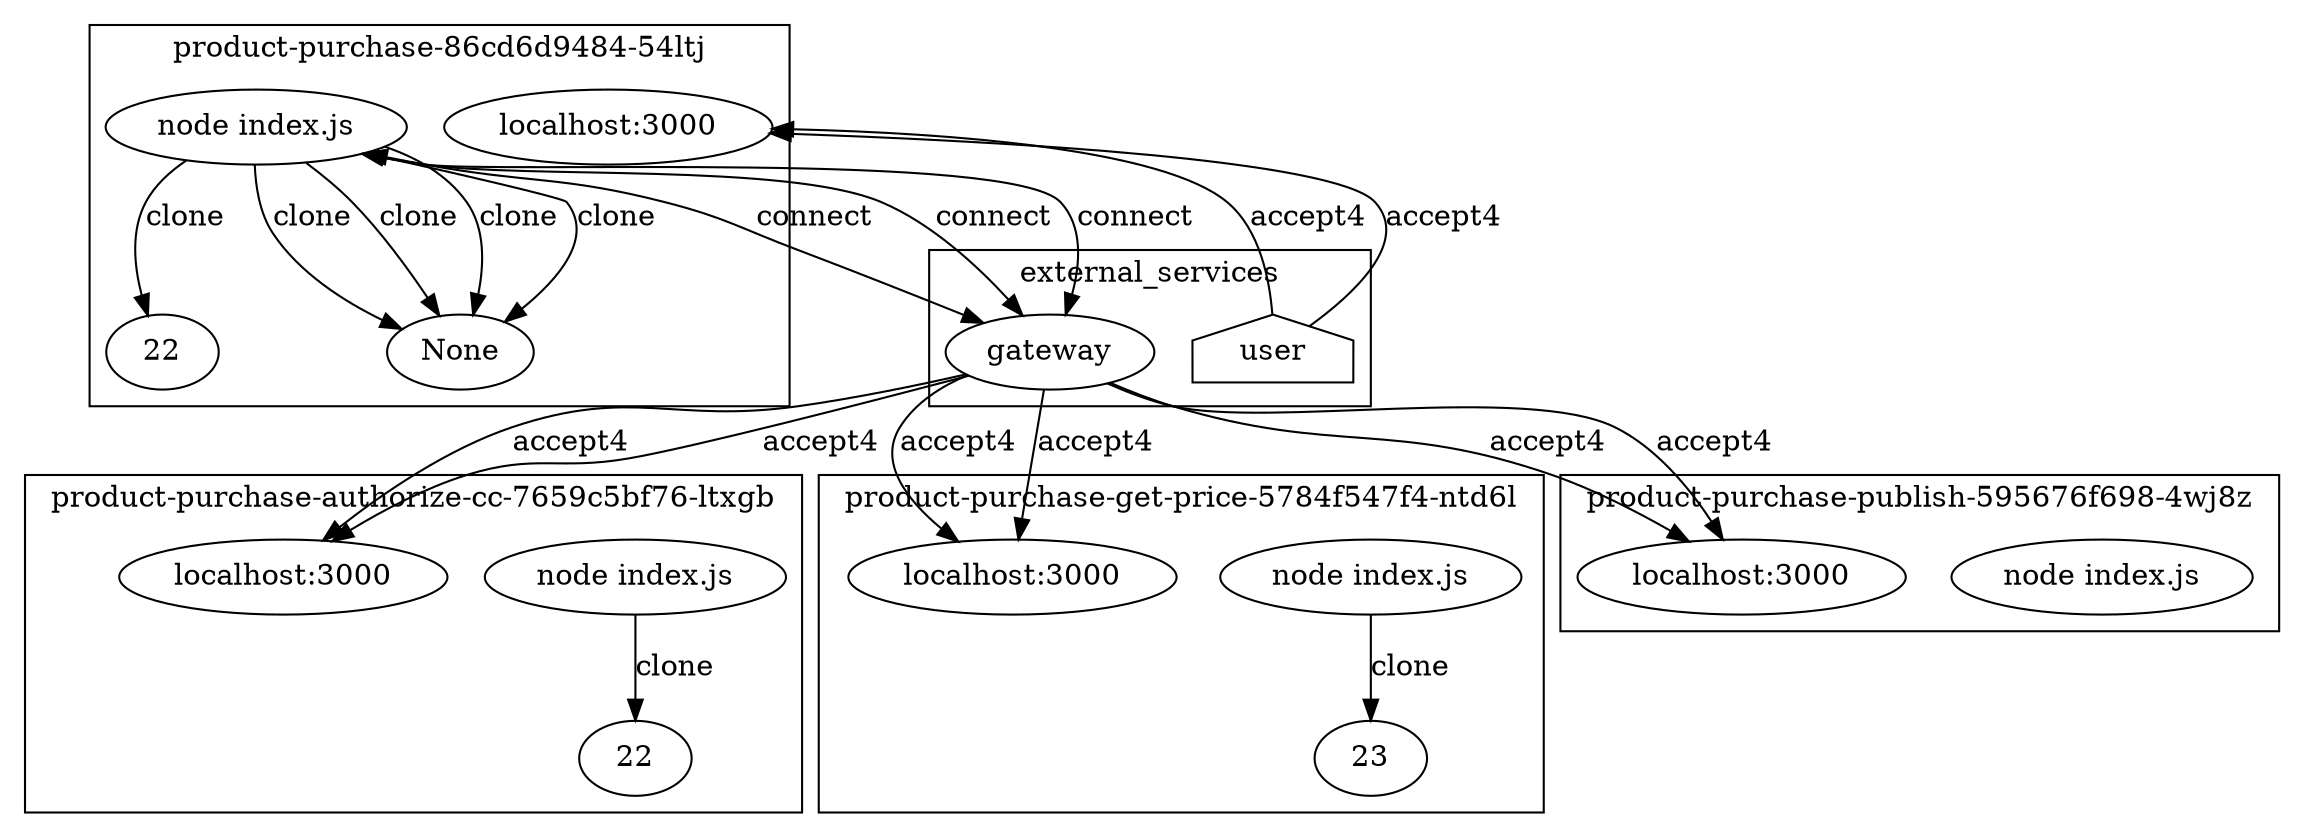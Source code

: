 digraph G {
	subgraph "cluster_ product-purchase-authorize-cc-7659c5bf76-ltxgb " {
		label=" product-purchase-authorize-cc-7659c5bf76-ltxgb "
		40955 [label="node index.js"]
		40955 -> 41052 [label=clone]
		"product-purchase-authorize-cc_localhost_3000" [label="localhost:3000"]
		"product-purchase-authorize-cc_localhost_3000" [label="localhost:3000"]
		41052 [label=22]
	}
	subgraph "cluster_ product-purchase-86cd6d9484-54ltj " {
		label=" product-purchase-86cd6d9484-54ltj "
		41594 [label="node index.js"]
		41594 -> 44563 [label=clone]
		"product-purchase_localhost_3000" [label="localhost:3000"]
		"product-purchase_localhost_3000" [label="localhost:3000"]
		41594 -> None [label=clone]
		41594 -> None [label=clone]
		41594 -> None [label=clone]
		41594 -> None [label=clone]
		44563 [label=22]
	}
	subgraph "cluster_ product-purchase-get-price-5784f547f4-ntd6l " {
		label=" product-purchase-get-price-5784f547f4-ntd6l "
		42386 [label="node index.js"]
		42386 -> 42544 [label=clone]
		"product-purchase-get-price_localhost_3000" [label="localhost:3000"]
		"product-purchase-get-price_localhost_3000" [label="localhost:3000"]
		42544 [label=23]
	}
	subgraph "cluster_ product-purchase-publish-595676f698-4wj8z " {
		label=" product-purchase-publish-595676f698-4wj8z "
		43297 [label="node index.js"]
		"product-purchase-publish_localhost_3000" [label="localhost:3000"]
		"product-purchase-publish_localhost_3000" [label="localhost:3000"]
	}
	subgraph cluster_services {
		label=external_services
		user [shape=house]
		"10.107.89.58_8080" -> "product-purchase-authorize-cc_localhost_3000" [label=accept4]
		"10.107.89.58_8080" -> "product-purchase-authorize-cc_localhost_3000" [label=accept4]
		user -> "product-purchase_localhost_3000" [label=accept4]
		user -> "product-purchase_localhost_3000" [label=accept4]
		"10.107.89.58_8080" [label=gateway]
		41594 -> "10.107.89.58_8080" [label=connect dir=both]
		"10.107.89.58_8080" [label=gateway]
		41594 -> "10.107.89.58_8080" [label=connect dir=both]
		"10.107.89.58_8080" [label=gateway]
		41594 -> "10.107.89.58_8080" [label=connect dir=both]
		"10.107.89.58_8080" -> "product-purchase-get-price_localhost_3000" [label=accept4]
		"10.107.89.58_8080" -> "product-purchase-get-price_localhost_3000" [label=accept4]
		"10.107.89.58_8080" -> "product-purchase-publish_localhost_3000" [label=accept4]
		"10.107.89.58_8080" -> "product-purchase-publish_localhost_3000" [label=accept4]
	}
}
